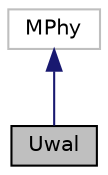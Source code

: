 digraph "Uwal"
{
 // LATEX_PDF_SIZE
  edge [fontname="Helvetica",fontsize="10",labelfontname="Helvetica",labelfontsize="10"];
  node [fontname="Helvetica",fontsize="10",shape=record];
  Node1 [label="Uwal",height=0.2,width=0.4,color="black", fillcolor="grey75", style="filled", fontcolor="black",tooltip="The main class implementing the module used to implement the adaptation layer between ns2/NS-Miracle ..."];
  Node2 -> Node1 [dir="back",color="midnightblue",fontsize="10",style="solid",fontname="Helvetica"];
  Node2 [label="MPhy",height=0.2,width=0.4,color="grey75", fillcolor="white", style="filled",tooltip=" "];
}
